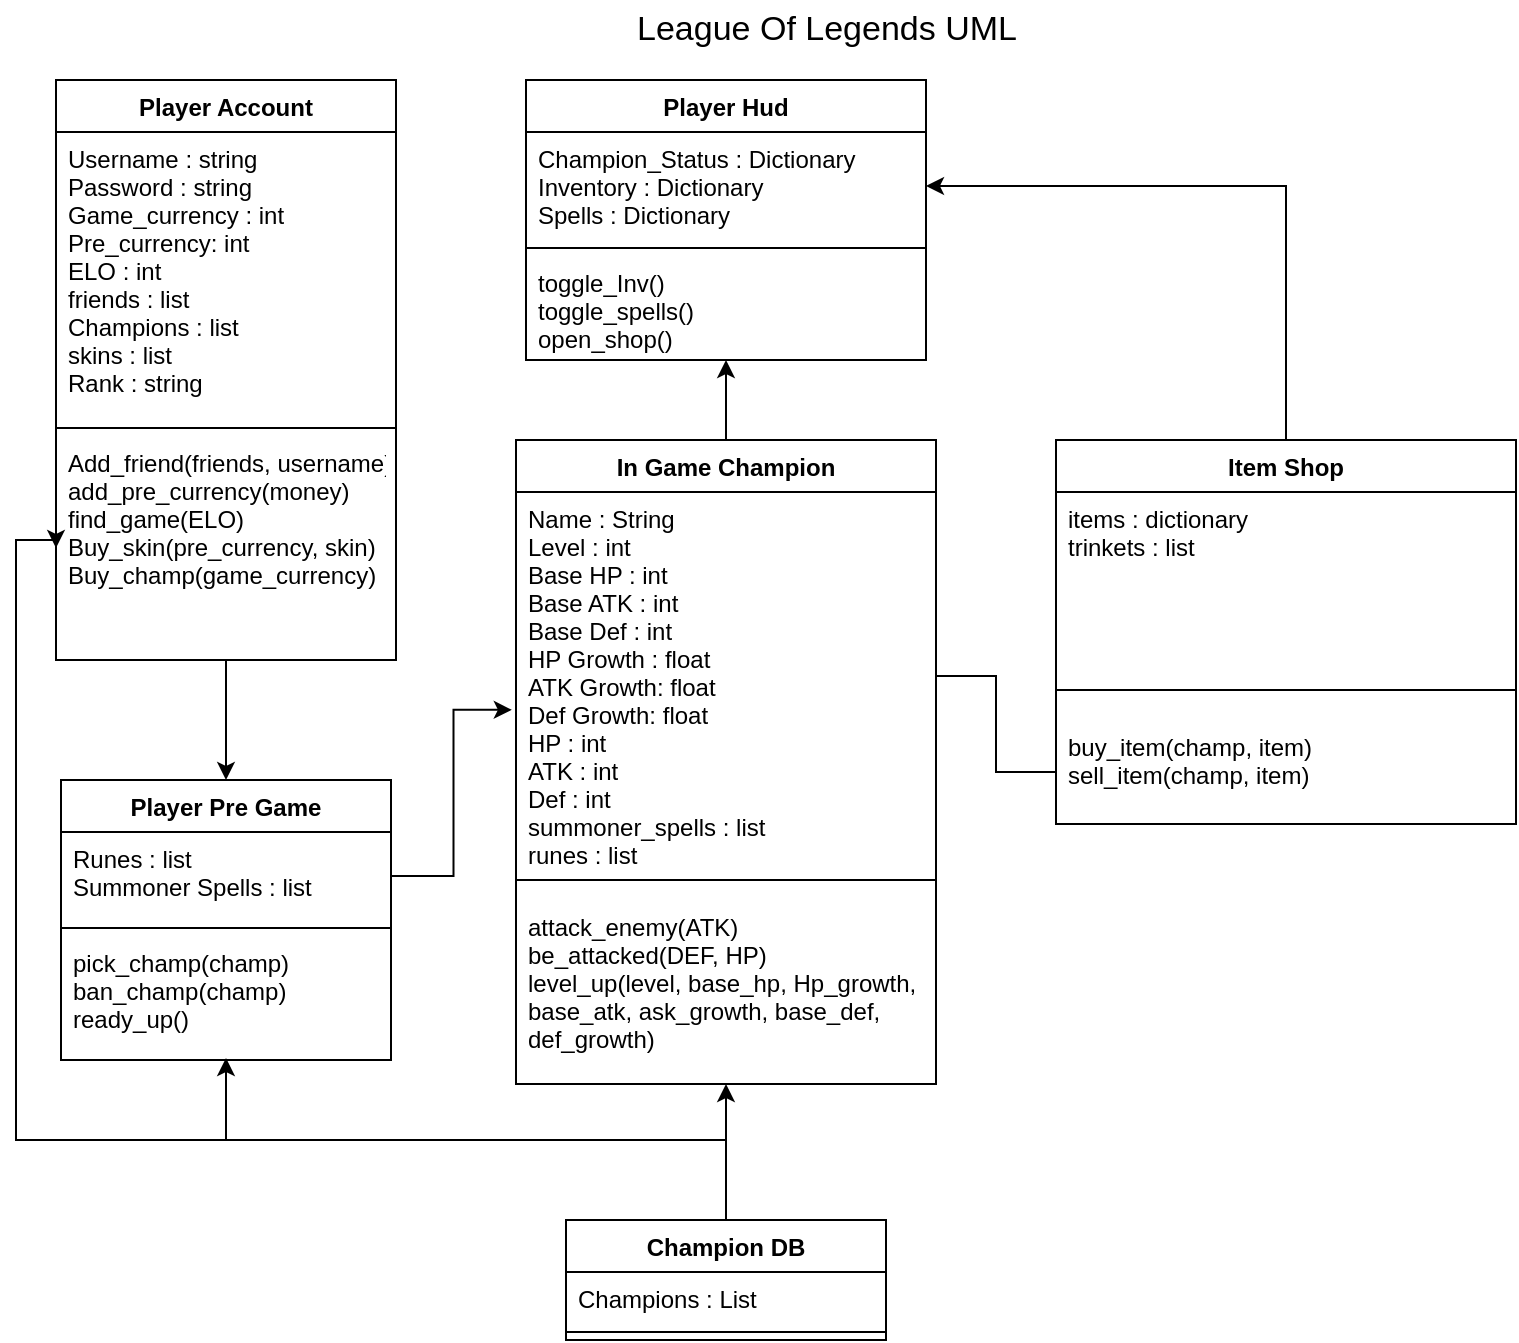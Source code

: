<mxfile version="15.5.9"><diagram id="3VukG_2wz6gDe_A0DW0U" name="Page-1"><mxGraphModel dx="946" dy="645" grid="1" gridSize="10" guides="1" tooltips="1" connect="1" arrows="1" fold="1" page="1" pageScale="1" pageWidth="827" pageHeight="1169" math="0" shadow="0"><root><mxCell id="0"/><mxCell id="1" parent="0"/><mxCell id="FW714qdmv0GiB8UfjZ0I-27" style="edgeStyle=orthogonalEdgeStyle;rounded=0;orthogonalLoop=1;jettySize=auto;html=1;" edge="1" parent="1" source="FW714qdmv0GiB8UfjZ0I-3" target="FW714qdmv0GiB8UfjZ0I-20"><mxGeometry relative="1" as="geometry"/></mxCell><mxCell id="FW714qdmv0GiB8UfjZ0I-3" value="In Game Champion" style="swimlane;fontStyle=1;align=center;verticalAlign=top;childLayout=stackLayout;horizontal=1;startSize=26;horizontalStack=0;resizeParent=1;resizeParentMax=0;resizeLast=0;collapsible=1;marginBottom=0;" vertex="1" parent="1"><mxGeometry x="280" y="220" width="210" height="322" as="geometry"/></mxCell><mxCell id="FW714qdmv0GiB8UfjZ0I-4" value="Name : String&#xa;Level : int&#xa;Base HP : int&#xa;Base ATK : int&#xa;Base Def : int&#xa;HP Growth : float&#xa;ATK Growth: float&#xa;Def Growth: float&#xa;HP : int&#xa;ATK : int&#xa;Def : int&#xa;summoner_spells : list&#xa;runes : list" style="text;strokeColor=none;fillColor=none;align=left;verticalAlign=top;spacingLeft=4;spacingRight=4;overflow=hidden;rotatable=0;points=[[0,0.5],[1,0.5]];portConstraint=eastwest;" vertex="1" parent="FW714qdmv0GiB8UfjZ0I-3"><mxGeometry y="26" width="210" height="184" as="geometry"/></mxCell><mxCell id="FW714qdmv0GiB8UfjZ0I-5" value="" style="line;strokeWidth=1;fillColor=none;align=left;verticalAlign=middle;spacingTop=-1;spacingLeft=3;spacingRight=3;rotatable=0;labelPosition=right;points=[];portConstraint=eastwest;" vertex="1" parent="FW714qdmv0GiB8UfjZ0I-3"><mxGeometry y="210" width="210" height="20" as="geometry"/></mxCell><mxCell id="FW714qdmv0GiB8UfjZ0I-6" value="attack_enemy(ATK)&#xa;be_attacked(DEF, HP)&#xa;level_up(level, base_hp, Hp_growth, &#xa;base_atk, ask_growth, base_def, &#xa;def_growth)&#xa;" style="text;strokeColor=none;fillColor=none;align=left;verticalAlign=top;spacingLeft=4;spacingRight=4;overflow=hidden;rotatable=0;points=[[0,0.5],[1,0.5]];portConstraint=eastwest;" vertex="1" parent="FW714qdmv0GiB8UfjZ0I-3"><mxGeometry y="230" width="210" height="92" as="geometry"/></mxCell><mxCell id="FW714qdmv0GiB8UfjZ0I-28" style="edgeStyle=orthogonalEdgeStyle;rounded=0;orthogonalLoop=1;jettySize=auto;html=1;entryX=1;entryY=0.5;entryDx=0;entryDy=0;" edge="1" parent="1" source="FW714qdmv0GiB8UfjZ0I-7" target="FW714qdmv0GiB8UfjZ0I-21"><mxGeometry relative="1" as="geometry"/></mxCell><mxCell id="FW714qdmv0GiB8UfjZ0I-7" value="Item Shop" style="swimlane;fontStyle=1;align=center;verticalAlign=top;childLayout=stackLayout;horizontal=1;startSize=26;horizontalStack=0;resizeParent=1;resizeParentMax=0;resizeLast=0;collapsible=1;marginBottom=0;" vertex="1" parent="1"><mxGeometry x="550" y="220" width="230" height="192" as="geometry"/></mxCell><mxCell id="FW714qdmv0GiB8UfjZ0I-8" value="items : dictionary&#xa;trinkets : list" style="text;strokeColor=none;fillColor=none;align=left;verticalAlign=top;spacingLeft=4;spacingRight=4;overflow=hidden;rotatable=0;points=[[0,0.5],[1,0.5]];portConstraint=eastwest;" vertex="1" parent="FW714qdmv0GiB8UfjZ0I-7"><mxGeometry y="26" width="230" height="84" as="geometry"/></mxCell><mxCell id="FW714qdmv0GiB8UfjZ0I-9" value="" style="line;strokeWidth=1;fillColor=none;align=left;verticalAlign=middle;spacingTop=-1;spacingLeft=3;spacingRight=3;rotatable=0;labelPosition=right;points=[];portConstraint=eastwest;" vertex="1" parent="FW714qdmv0GiB8UfjZ0I-7"><mxGeometry y="110" width="230" height="30" as="geometry"/></mxCell><mxCell id="FW714qdmv0GiB8UfjZ0I-10" value="buy_item(champ, item)&#xa;sell_item(champ, item)" style="text;strokeColor=none;fillColor=none;align=left;verticalAlign=top;spacingLeft=4;spacingRight=4;overflow=hidden;rotatable=0;points=[[0,0.5],[1,0.5]];portConstraint=eastwest;" vertex="1" parent="FW714qdmv0GiB8UfjZ0I-7"><mxGeometry y="140" width="230" height="52" as="geometry"/></mxCell><mxCell id="FW714qdmv0GiB8UfjZ0I-25" style="edgeStyle=orthogonalEdgeStyle;rounded=0;orthogonalLoop=1;jettySize=auto;html=1;entryX=0.5;entryY=0;entryDx=0;entryDy=0;" edge="1" parent="1" source="FW714qdmv0GiB8UfjZ0I-11" target="FW714qdmv0GiB8UfjZ0I-15"><mxGeometry relative="1" as="geometry"/></mxCell><mxCell id="FW714qdmv0GiB8UfjZ0I-11" value="Player Account" style="swimlane;fontStyle=1;align=center;verticalAlign=top;childLayout=stackLayout;horizontal=1;startSize=26;horizontalStack=0;resizeParent=1;resizeParentMax=0;resizeLast=0;collapsible=1;marginBottom=0;" vertex="1" parent="1"><mxGeometry x="50" y="40" width="170" height="290" as="geometry"/></mxCell><mxCell id="FW714qdmv0GiB8UfjZ0I-12" value="Username : string&#xa;Password : string&#xa;Game_currency : int&#xa;Pre_currency: int&#xa;ELO : int&#xa;friends : list&#xa;Champions : list&#xa;skins : list&#xa;Rank : string" style="text;strokeColor=none;fillColor=none;align=left;verticalAlign=top;spacingLeft=4;spacingRight=4;overflow=hidden;rotatable=0;points=[[0,0.5],[1,0.5]];portConstraint=eastwest;" vertex="1" parent="FW714qdmv0GiB8UfjZ0I-11"><mxGeometry y="26" width="170" height="144" as="geometry"/></mxCell><mxCell id="FW714qdmv0GiB8UfjZ0I-13" value="" style="line;strokeWidth=1;fillColor=none;align=left;verticalAlign=middle;spacingTop=-1;spacingLeft=3;spacingRight=3;rotatable=0;labelPosition=right;points=[];portConstraint=eastwest;" vertex="1" parent="FW714qdmv0GiB8UfjZ0I-11"><mxGeometry y="170" width="170" height="8" as="geometry"/></mxCell><mxCell id="FW714qdmv0GiB8UfjZ0I-14" value="Add_friend(friends, username)&#xa;add_pre_currency(money)&#xa;find_game(ELO)&#xa;Buy_skin(pre_currency, skin)&#xa;Buy_champ(game_currency)&#xa;" style="text;strokeColor=none;fillColor=none;align=left;verticalAlign=top;spacingLeft=4;spacingRight=4;overflow=hidden;rotatable=0;points=[[0,0.5],[1,0.5]];portConstraint=eastwest;" vertex="1" parent="FW714qdmv0GiB8UfjZ0I-11"><mxGeometry y="178" width="170" height="112" as="geometry"/></mxCell><mxCell id="FW714qdmv0GiB8UfjZ0I-15" value="Player Pre Game" style="swimlane;fontStyle=1;align=center;verticalAlign=top;childLayout=stackLayout;horizontal=1;startSize=26;horizontalStack=0;resizeParent=1;resizeParentMax=0;resizeLast=0;collapsible=1;marginBottom=0;" vertex="1" parent="1"><mxGeometry x="52.5" y="390" width="165" height="140" as="geometry"/></mxCell><mxCell id="FW714qdmv0GiB8UfjZ0I-16" value="Runes : list&#xa;Summoner Spells : list" style="text;strokeColor=none;fillColor=none;align=left;verticalAlign=top;spacingLeft=4;spacingRight=4;overflow=hidden;rotatable=0;points=[[0,0.5],[1,0.5]];portConstraint=eastwest;" vertex="1" parent="FW714qdmv0GiB8UfjZ0I-15"><mxGeometry y="26" width="165" height="44" as="geometry"/></mxCell><mxCell id="FW714qdmv0GiB8UfjZ0I-17" value="" style="line;strokeWidth=1;fillColor=none;align=left;verticalAlign=middle;spacingTop=-1;spacingLeft=3;spacingRight=3;rotatable=0;labelPosition=right;points=[];portConstraint=eastwest;" vertex="1" parent="FW714qdmv0GiB8UfjZ0I-15"><mxGeometry y="70" width="165" height="8" as="geometry"/></mxCell><mxCell id="FW714qdmv0GiB8UfjZ0I-18" value="pick_champ(champ)&#xa;ban_champ(champ)&#xa;ready_up()" style="text;strokeColor=none;fillColor=none;align=left;verticalAlign=top;spacingLeft=4;spacingRight=4;overflow=hidden;rotatable=0;points=[[0,0.5],[1,0.5]];portConstraint=eastwest;" vertex="1" parent="FW714qdmv0GiB8UfjZ0I-15"><mxGeometry y="78" width="165" height="62" as="geometry"/></mxCell><mxCell id="FW714qdmv0GiB8UfjZ0I-20" value="Player Hud" style="swimlane;fontStyle=1;align=center;verticalAlign=top;childLayout=stackLayout;horizontal=1;startSize=26;horizontalStack=0;resizeParent=1;resizeParentMax=0;resizeLast=0;collapsible=1;marginBottom=0;" vertex="1" parent="1"><mxGeometry x="285" y="40" width="200" height="140" as="geometry"/></mxCell><mxCell id="FW714qdmv0GiB8UfjZ0I-21" value="Champion_Status : Dictionary&#xa;Inventory : Dictionary&#xa;Spells : Dictionary" style="text;strokeColor=none;fillColor=none;align=left;verticalAlign=top;spacingLeft=4;spacingRight=4;overflow=hidden;rotatable=0;points=[[0,0.5],[1,0.5]];portConstraint=eastwest;" vertex="1" parent="FW714qdmv0GiB8UfjZ0I-20"><mxGeometry y="26" width="200" height="54" as="geometry"/></mxCell><mxCell id="FW714qdmv0GiB8UfjZ0I-22" value="" style="line;strokeWidth=1;fillColor=none;align=left;verticalAlign=middle;spacingTop=-1;spacingLeft=3;spacingRight=3;rotatable=0;labelPosition=right;points=[];portConstraint=eastwest;" vertex="1" parent="FW714qdmv0GiB8UfjZ0I-20"><mxGeometry y="80" width="200" height="8" as="geometry"/></mxCell><mxCell id="FW714qdmv0GiB8UfjZ0I-23" value="toggle_Inv()&#xa;toggle_spells()&#xa;open_shop()" style="text;strokeColor=none;fillColor=none;align=left;verticalAlign=top;spacingLeft=4;spacingRight=4;overflow=hidden;rotatable=0;points=[[0,0.5],[1,0.5]];portConstraint=eastwest;" vertex="1" parent="FW714qdmv0GiB8UfjZ0I-20"><mxGeometry y="88" width="200" height="52" as="geometry"/></mxCell><mxCell id="FW714qdmv0GiB8UfjZ0I-35" style="edgeStyle=orthogonalEdgeStyle;rounded=0;orthogonalLoop=1;jettySize=auto;html=1;entryX=0.5;entryY=1;entryDx=0;entryDy=0;entryPerimeter=0;endArrow=classic;endFill=1;strokeColor=default;strokeWidth=1;" edge="1" parent="1" source="FW714qdmv0GiB8UfjZ0I-31" target="FW714qdmv0GiB8UfjZ0I-6"><mxGeometry relative="1" as="geometry"/></mxCell><mxCell id="FW714qdmv0GiB8UfjZ0I-36" style="edgeStyle=orthogonalEdgeStyle;rounded=0;orthogonalLoop=1;jettySize=auto;html=1;entryX=0.5;entryY=0.984;entryDx=0;entryDy=0;entryPerimeter=0;endArrow=classic;endFill=1;strokeColor=default;strokeWidth=1;" edge="1" parent="1" source="FW714qdmv0GiB8UfjZ0I-31" target="FW714qdmv0GiB8UfjZ0I-18"><mxGeometry relative="1" as="geometry"/></mxCell><mxCell id="FW714qdmv0GiB8UfjZ0I-37" style="edgeStyle=orthogonalEdgeStyle;rounded=0;orthogonalLoop=1;jettySize=auto;html=1;endArrow=classic;endFill=1;strokeColor=default;strokeWidth=1;entryX=0;entryY=0.5;entryDx=0;entryDy=0;" edge="1" parent="1" source="FW714qdmv0GiB8UfjZ0I-31" target="FW714qdmv0GiB8UfjZ0I-14"><mxGeometry relative="1" as="geometry"><mxPoint x="20" y="210" as="targetPoint"/><Array as="points"><mxPoint x="385" y="570"/><mxPoint x="30" y="570"/><mxPoint x="30" y="270"/><mxPoint x="50" y="270"/></Array></mxGeometry></mxCell><mxCell id="FW714qdmv0GiB8UfjZ0I-31" value="Champion DB" style="swimlane;fontStyle=1;align=center;verticalAlign=top;childLayout=stackLayout;horizontal=1;startSize=26;horizontalStack=0;resizeParent=1;resizeParentMax=0;resizeLast=0;collapsible=1;marginBottom=0;" vertex="1" parent="1"><mxGeometry x="305" y="610" width="160" height="60" as="geometry"/></mxCell><mxCell id="FW714qdmv0GiB8UfjZ0I-32" value="Champions : List" style="text;strokeColor=none;fillColor=none;align=left;verticalAlign=top;spacingLeft=4;spacingRight=4;overflow=hidden;rotatable=0;points=[[0,0.5],[1,0.5]];portConstraint=eastwest;" vertex="1" parent="FW714qdmv0GiB8UfjZ0I-31"><mxGeometry y="26" width="160" height="26" as="geometry"/></mxCell><mxCell id="FW714qdmv0GiB8UfjZ0I-33" value="" style="line;strokeWidth=1;fillColor=none;align=left;verticalAlign=middle;spacingTop=-1;spacingLeft=3;spacingRight=3;rotatable=0;labelPosition=right;points=[];portConstraint=eastwest;" vertex="1" parent="FW714qdmv0GiB8UfjZ0I-31"><mxGeometry y="52" width="160" height="8" as="geometry"/></mxCell><mxCell id="FW714qdmv0GiB8UfjZ0I-39" style="edgeStyle=orthogonalEdgeStyle;rounded=0;orthogonalLoop=1;jettySize=auto;html=1;entryX=-0.01;entryY=0.592;entryDx=0;entryDy=0;entryPerimeter=0;endArrow=classic;endFill=1;strokeColor=default;strokeWidth=1;" edge="1" parent="1" source="FW714qdmv0GiB8UfjZ0I-16" target="FW714qdmv0GiB8UfjZ0I-4"><mxGeometry relative="1" as="geometry"/></mxCell><mxCell id="FW714qdmv0GiB8UfjZ0I-40" style="edgeStyle=orthogonalEdgeStyle;rounded=0;orthogonalLoop=1;jettySize=auto;html=1;entryX=0;entryY=0.5;entryDx=0;entryDy=0;endArrow=none;endFill=0;strokeColor=default;strokeWidth=1;" edge="1" parent="1" source="FW714qdmv0GiB8UfjZ0I-4" target="FW714qdmv0GiB8UfjZ0I-10"><mxGeometry relative="1" as="geometry"/></mxCell><mxCell id="FW714qdmv0GiB8UfjZ0I-42" value="League Of Legends UML" style="text;html=1;strokeColor=none;fillColor=none;align=center;verticalAlign=middle;whiteSpace=wrap;rounded=0;fontSize=17;" vertex="1" parent="1"><mxGeometry x="331" width="209" height="30" as="geometry"/></mxCell></root></mxGraphModel></diagram></mxfile>
